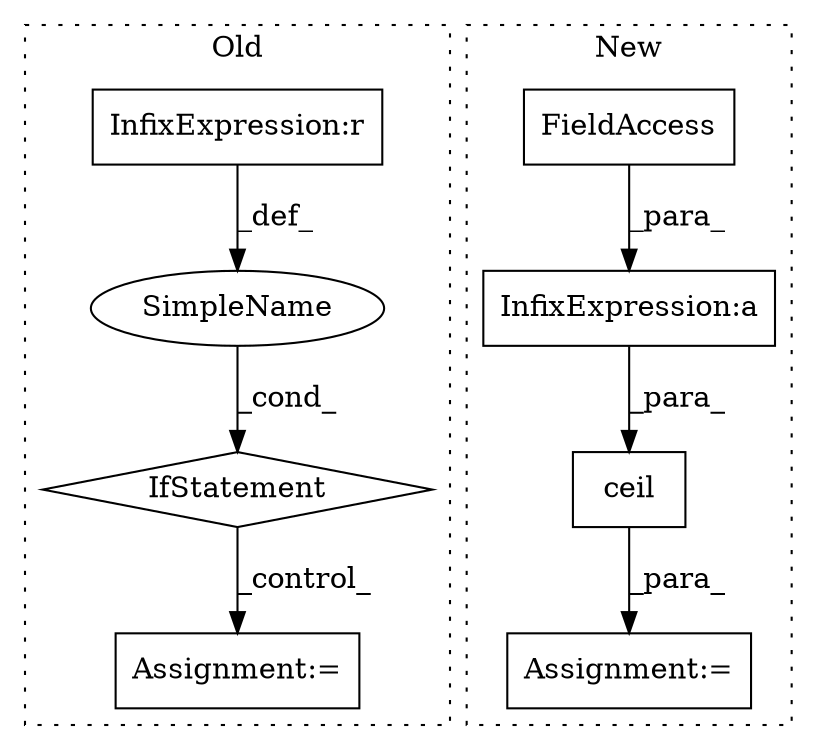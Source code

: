 digraph G {
subgraph cluster0 {
1 [label="IfStatement" a="25" s="755,782" l="4,2" shape="diamond"];
5 [label="InfixExpression:r" a="27" s="774" l="4" shape="box"];
6 [label="Assignment:=" a="7" s="916" l="1" shape="box"];
7 [label="SimpleName" a="42" s="" l="" shape="ellipse"];
label = "Old";
style="dotted";
}
subgraph cluster1 {
2 [label="ceil" a="32" s="743,782" l="5,1" shape="box"];
3 [label="Assignment:=" a="7" s="732" l="1" shape="box"];
4 [label="InfixExpression:a" a="27" s="766" l="3" shape="box"];
8 [label="FieldAccess" a="22" s="748" l="18" shape="box"];
label = "New";
style="dotted";
}
1 -> 6 [label="_control_"];
2 -> 3 [label="_para_"];
4 -> 2 [label="_para_"];
5 -> 7 [label="_def_"];
7 -> 1 [label="_cond_"];
8 -> 4 [label="_para_"];
}
